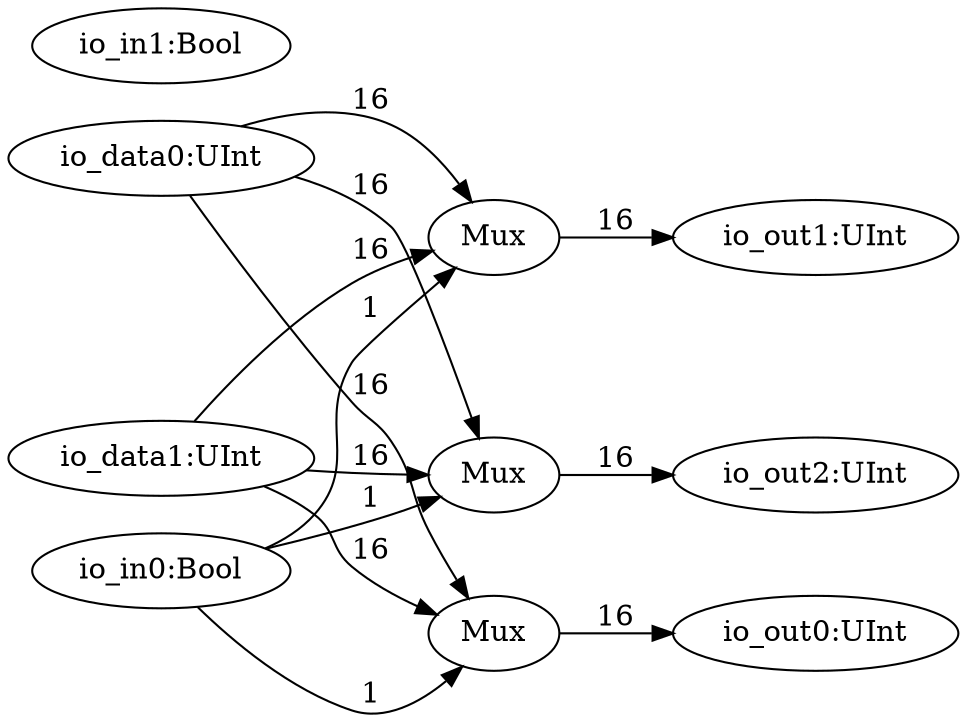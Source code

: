 digraph ZeroWidthTest_PriorityMuxComp_1{
rankdir = LR;
  io_out2[label="io_out2:UInt"];
  T2[label="Mux"];
  io_data1[label="io_data1:UInt"];
  io_data0[label="io_data0:UInt"];
  io_in0[label="io_in0:Bool"];
  io_out1[label="io_out1:UInt"];
  T1[label="Mux"];
  io_out0[label="io_out0:UInt"];
  T0[label="Mux"];
  io_in1[label="io_in1:Bool"];
  T2 -> io_out2[label="16"];
  io_in0 -> T2[label="1"];
  io_data0 -> T2[label="16"];
  io_data1 -> T2[label="16"];
  T1 -> io_out1[label="16"];
  io_in0 -> T1[label="1"];
  io_data0 -> T1[label="16"];
  io_data1 -> T1[label="16"];
  T0 -> io_out0[label="16"];
  io_in0 -> T0[label="1"];
  io_data0 -> T0[label="16"];
  io_data1 -> T0[label="16"];
}